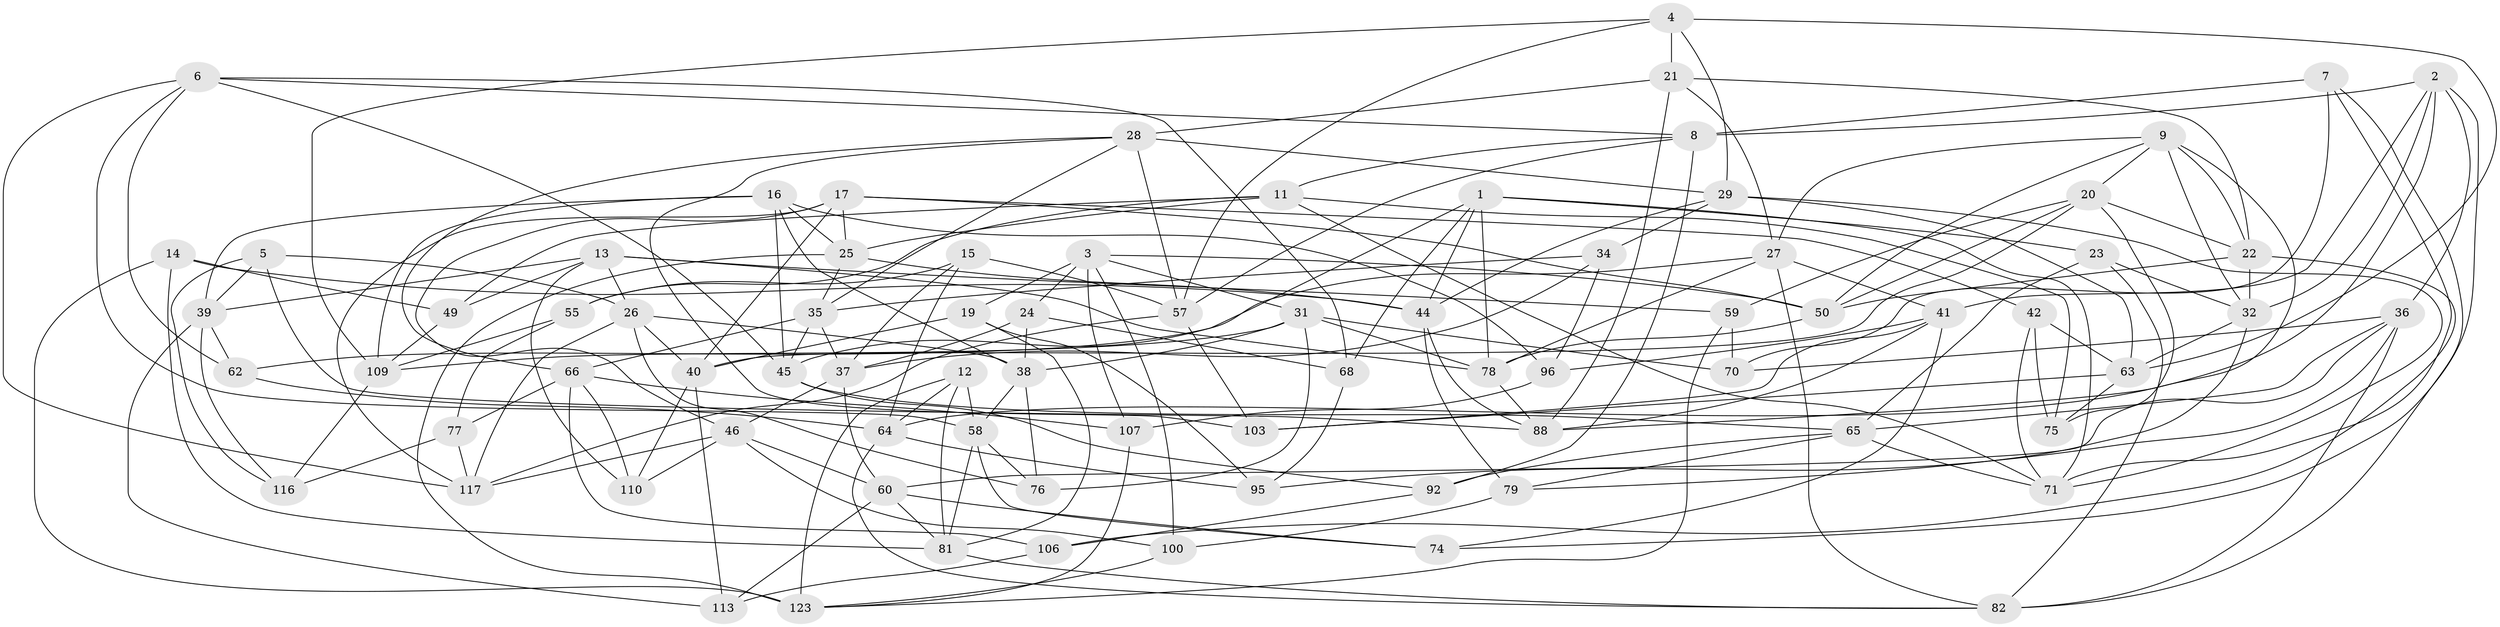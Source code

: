 // original degree distribution, {4: 1.0}
// Generated by graph-tools (version 1.1) at 2025/42/03/06/25 10:42:17]
// undirected, 78 vertices, 202 edges
graph export_dot {
graph [start="1"]
  node [color=gray90,style=filled];
  1 [super="+98"];
  2 [super="+67"];
  3 [super="+33"];
  4 [super="+30"];
  5;
  6 [super="+10"];
  7;
  8 [super="+47"];
  9 [super="+61"];
  11 [super="+18"];
  12;
  13 [super="+53"];
  14;
  15;
  16 [super="+90"];
  17 [super="+51"];
  19;
  20 [super="+56"];
  21 [super="+118"];
  22 [super="+99"];
  23;
  24;
  25 [super="+85"];
  26 [super="+122"];
  27 [super="+48"];
  28 [super="+97"];
  29 [super="+89"];
  31 [super="+102"];
  32 [super="+125"];
  34;
  35 [super="+86"];
  36 [super="+54"];
  37 [super="+114"];
  38 [super="+43"];
  39 [super="+52"];
  40 [super="+112"];
  41 [super="+108"];
  42;
  44 [super="+80"];
  45 [super="+104"];
  46 [super="+83"];
  49;
  50 [super="+72"];
  55;
  57 [super="+73"];
  58 [super="+69"];
  59;
  60 [super="+84"];
  62;
  63 [super="+91"];
  64 [super="+94"];
  65 [super="+87"];
  66 [super="+93"];
  68;
  70;
  71 [super="+119"];
  74;
  75;
  76;
  77;
  78 [super="+105"];
  79;
  81 [super="+111"];
  82 [super="+115"];
  88 [super="+101"];
  92;
  95;
  96;
  100;
  103;
  106;
  107;
  109 [super="+120"];
  110;
  113;
  116;
  117 [super="+121"];
  123 [super="+124"];
  1 -- 45;
  1 -- 23;
  1 -- 68;
  1 -- 44;
  1 -- 78;
  1 -- 71;
  2 -- 8;
  2 -- 32;
  2 -- 64;
  2 -- 41;
  2 -- 36;
  2 -- 74;
  3 -- 24;
  3 -- 107;
  3 -- 100;
  3 -- 50;
  3 -- 19;
  3 -- 31;
  4 -- 57;
  4 -- 21 [weight=2];
  4 -- 29;
  4 -- 63;
  4 -- 109;
  5 -- 116;
  5 -- 26;
  5 -- 39;
  5 -- 88;
  6 -- 117;
  6 -- 8;
  6 -- 62;
  6 -- 58;
  6 -- 68;
  6 -- 45;
  7 -- 70;
  7 -- 71;
  7 -- 8;
  7 -- 82;
  8 -- 57;
  8 -- 11;
  8 -- 92;
  9 -- 20;
  9 -- 50;
  9 -- 88;
  9 -- 32;
  9 -- 27;
  9 -- 22;
  11 -- 75;
  11 -- 55;
  11 -- 71;
  11 -- 49;
  11 -- 25;
  12 -- 64;
  12 -- 58;
  12 -- 123;
  12 -- 81;
  13 -- 78;
  13 -- 59;
  13 -- 39;
  13 -- 49;
  13 -- 26;
  13 -- 110;
  14 -- 123;
  14 -- 49;
  14 -- 44;
  14 -- 81;
  15 -- 55;
  15 -- 57;
  15 -- 37;
  15 -- 64;
  16 -- 45;
  16 -- 39;
  16 -- 25;
  16 -- 96;
  16 -- 109;
  16 -- 38;
  17 -- 25;
  17 -- 42;
  17 -- 50;
  17 -- 40;
  17 -- 117;
  17 -- 46;
  19 -- 95;
  19 -- 40;
  19 -- 81;
  20 -- 59;
  20 -- 75;
  20 -- 50;
  20 -- 40;
  20 -- 22;
  21 -- 28;
  21 -- 88;
  21 -- 27;
  21 -- 22;
  22 -- 106;
  22 -- 50;
  22 -- 32;
  23 -- 32;
  23 -- 65;
  23 -- 82;
  24 -- 37;
  24 -- 38;
  24 -- 68;
  25 -- 44;
  25 -- 123;
  25 -- 35;
  26 -- 38;
  26 -- 40;
  26 -- 76;
  26 -- 117;
  27 -- 82;
  27 -- 62;
  27 -- 78;
  27 -- 41;
  28 -- 29;
  28 -- 57;
  28 -- 66;
  28 -- 35;
  28 -- 103;
  29 -- 63;
  29 -- 34;
  29 -- 44;
  29 -- 71;
  31 -- 70;
  31 -- 76;
  31 -- 109;
  31 -- 38;
  31 -- 78;
  32 -- 79;
  32 -- 63;
  34 -- 96;
  34 -- 35;
  34 -- 37;
  35 -- 45;
  35 -- 37;
  35 -- 66;
  36 -- 95;
  36 -- 70;
  36 -- 60;
  36 -- 65;
  36 -- 82;
  37 -- 46;
  37 -- 60;
  38 -- 58;
  38 -- 76;
  39 -- 113;
  39 -- 116;
  39 -- 62;
  40 -- 113;
  40 -- 110;
  41 -- 96;
  41 -- 74;
  41 -- 88;
  41 -- 103;
  42 -- 63;
  42 -- 75;
  42 -- 71;
  44 -- 88;
  44 -- 79;
  45 -- 92;
  45 -- 65;
  46 -- 110;
  46 -- 100;
  46 -- 117;
  46 -- 60;
  49 -- 109;
  50 -- 78;
  55 -- 77;
  55 -- 109;
  57 -- 103;
  57 -- 117;
  58 -- 76;
  58 -- 74;
  58 -- 81;
  59 -- 123;
  59 -- 70;
  60 -- 113;
  60 -- 81;
  60 -- 74;
  62 -- 64;
  63 -- 75;
  63 -- 103;
  64 -- 82;
  64 -- 95;
  65 -- 79;
  65 -- 92;
  65 -- 71;
  66 -- 106;
  66 -- 77;
  66 -- 107;
  66 -- 110;
  68 -- 95;
  77 -- 116;
  77 -- 117;
  78 -- 88;
  79 -- 100;
  81 -- 82;
  92 -- 106;
  96 -- 107;
  100 -- 123;
  106 -- 113;
  107 -- 123;
  109 -- 116;
}
